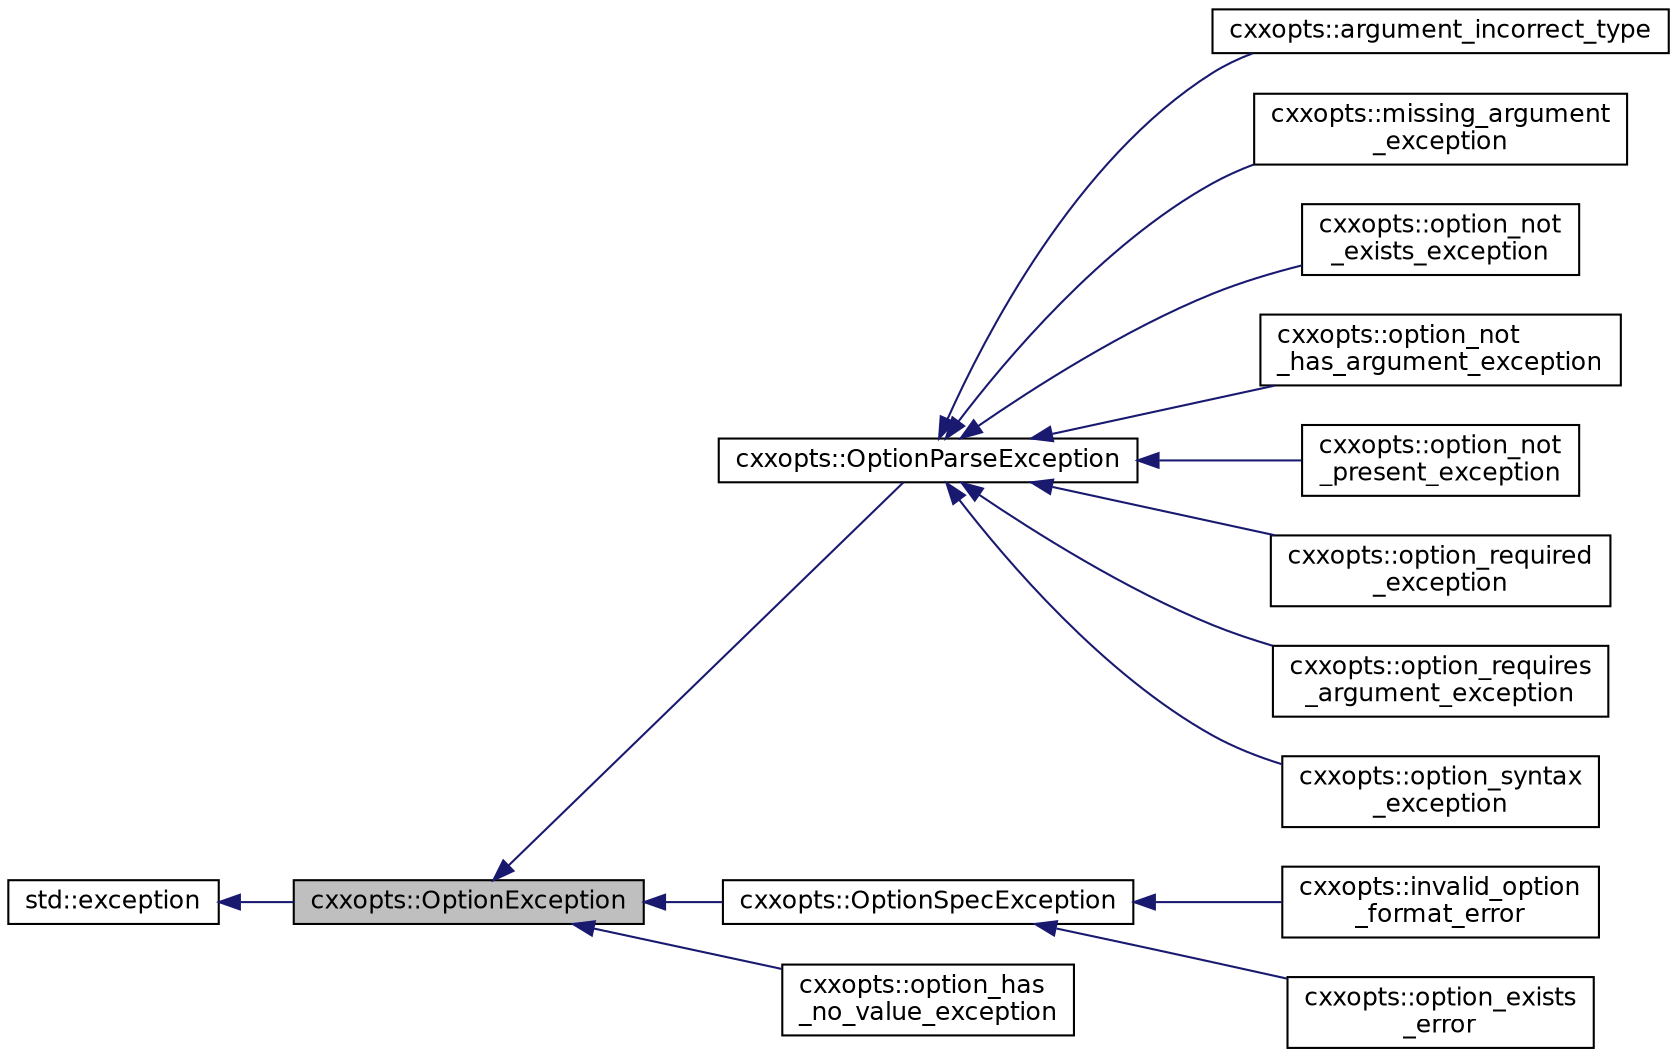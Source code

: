 digraph "cxxopts::OptionException"
{
 // INTERACTIVE_SVG=YES
 // LATEX_PDF_SIZE
  edge [fontname="Helvetica",fontsize="12",labelfontname="Helvetica",labelfontsize="12"];
  node [fontname="Helvetica",fontsize="12",shape=record];
  rankdir="LR";
  Node1 [label="cxxopts::OptionException",height=0.2,width=0.4,color="black", fillcolor="grey75", style="filled", fontcolor="black",tooltip=" "];
  Node2 -> Node1 [dir="back",color="midnightblue",fontsize="12",style="solid",fontname="Helvetica"];
  Node2 [label="std::exception",height=0.2,width=0.4,color="black", fillcolor="white", style="filled",tooltip=" "];
  Node1 -> Node3 [dir="back",color="midnightblue",fontsize="12",style="solid",fontname="Helvetica"];
  Node3 [label="cxxopts::OptionParseException",height=0.2,width=0.4,color="black", fillcolor="white", style="filled",URL="$a00926.html",tooltip=" "];
  Node3 -> Node4 [dir="back",color="midnightblue",fontsize="12",style="solid",fontname="Helvetica"];
  Node4 [label="cxxopts::argument_incorrect_type",height=0.2,width=0.4,color="black", fillcolor="white", style="filled",URL="$a00966.html",tooltip=" "];
  Node3 -> Node5 [dir="back",color="midnightblue",fontsize="12",style="solid",fontname="Helvetica"];
  Node5 [label="cxxopts::missing_argument\l_exception",height=0.2,width=0.4,color="black", fillcolor="white", style="filled",URL="$a00946.html",tooltip=" "];
  Node3 -> Node6 [dir="back",color="midnightblue",fontsize="12",style="solid",fontname="Helvetica"];
  Node6 [label="cxxopts::option_not\l_exists_exception",height=0.2,width=0.4,color="black", fillcolor="white", style="filled",URL="$a00942.html",tooltip=" "];
  Node3 -> Node7 [dir="back",color="midnightblue",fontsize="12",style="solid",fontname="Helvetica"];
  Node7 [label="cxxopts::option_not\l_has_argument_exception",height=0.2,width=0.4,color="black", fillcolor="white", style="filled",URL="$a00954.html",tooltip=" "];
  Node3 -> Node8 [dir="back",color="midnightblue",fontsize="12",style="solid",fontname="Helvetica"];
  Node8 [label="cxxopts::option_not\l_present_exception",height=0.2,width=0.4,color="black", fillcolor="white", style="filled",URL="$a00958.html",tooltip=" "];
  Node3 -> Node9 [dir="back",color="midnightblue",fontsize="12",style="solid",fontname="Helvetica"];
  Node9 [label="cxxopts::option_required\l_exception",height=0.2,width=0.4,color="black", fillcolor="white", style="filled",URL="$a00970.html",tooltip=" "];
  Node3 -> Node10 [dir="back",color="midnightblue",fontsize="12",style="solid",fontname="Helvetica"];
  Node10 [label="cxxopts::option_requires\l_argument_exception",height=0.2,width=0.4,color="black", fillcolor="white", style="filled",URL="$a00950.html",tooltip=" "];
  Node3 -> Node11 [dir="back",color="midnightblue",fontsize="12",style="solid",fontname="Helvetica"];
  Node11 [label="cxxopts::option_syntax\l_exception",height=0.2,width=0.4,color="black", fillcolor="white", style="filled",URL="$a00938.html",tooltip=" "];
  Node1 -> Node12 [dir="back",color="midnightblue",fontsize="12",style="solid",fontname="Helvetica"];
  Node12 [label="cxxopts::OptionSpecException",height=0.2,width=0.4,color="black", fillcolor="white", style="filled",URL="$a00922.html",tooltip=" "];
  Node12 -> Node13 [dir="back",color="midnightblue",fontsize="12",style="solid",fontname="Helvetica"];
  Node13 [label="cxxopts::invalid_option\l_format_error",height=0.2,width=0.4,color="black", fillcolor="white", style="filled",URL="$a00934.html",tooltip=" "];
  Node12 -> Node14 [dir="back",color="midnightblue",fontsize="12",style="solid",fontname="Helvetica"];
  Node14 [label="cxxopts::option_exists\l_error",height=0.2,width=0.4,color="black", fillcolor="white", style="filled",URL="$a00930.html",tooltip=" "];
  Node1 -> Node15 [dir="back",color="midnightblue",fontsize="12",style="solid",fontname="Helvetica"];
  Node15 [label="cxxopts::option_has\l_no_value_exception",height=0.2,width=0.4,color="black", fillcolor="white", style="filled",URL="$a00962.html",tooltip=" "];
}

